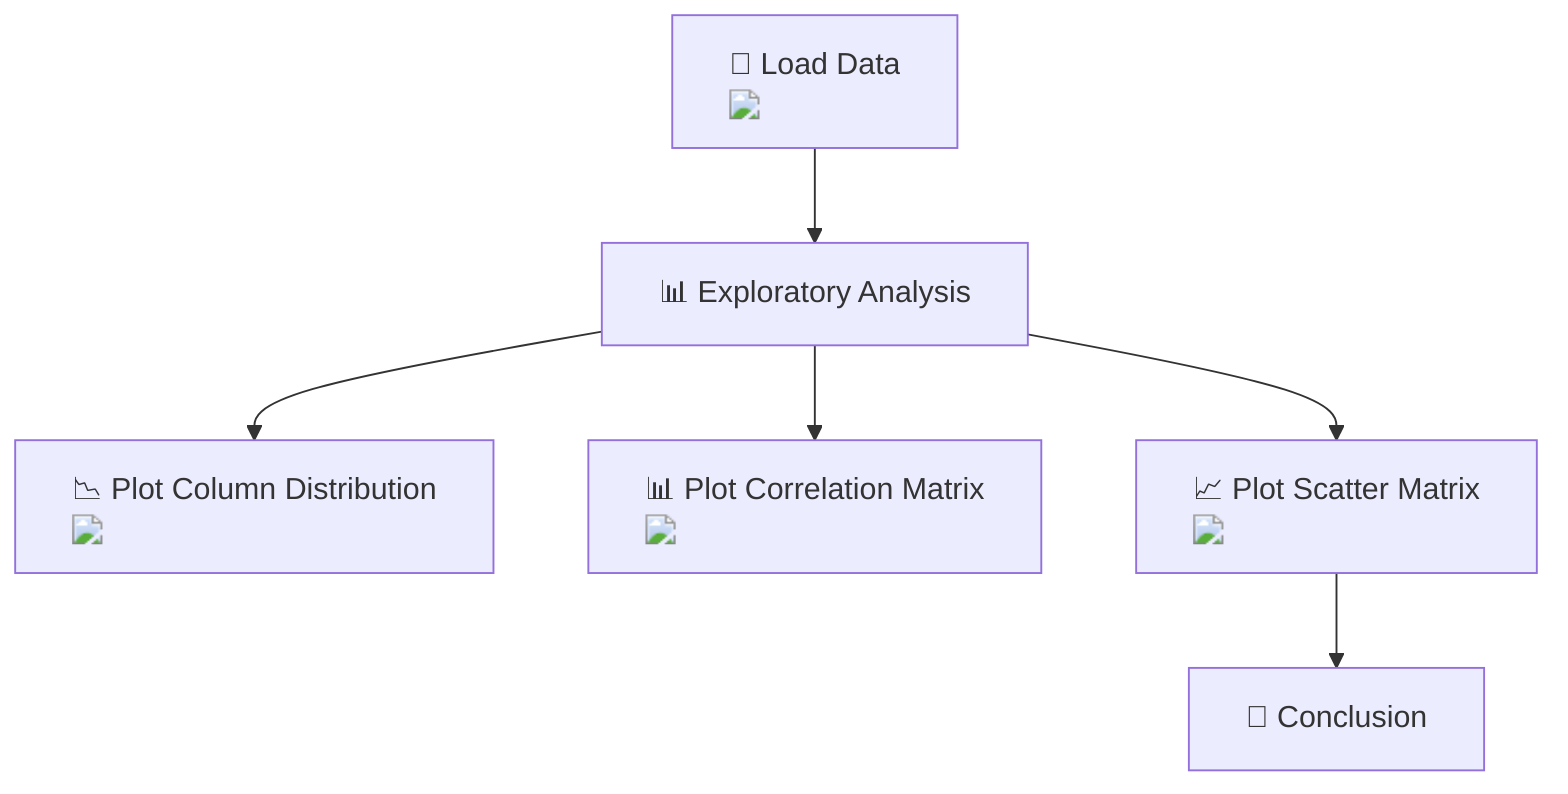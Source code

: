 flowchart TD
    A["📁 Load Data <img src='file.svg' />"] --> B["📊 Exploratory Analysis"]
    B --> C["📉 Plot Column Distribution <img src='hist_template.svg' />"]
    B --> D["📊 Plot Correlation Matrix <img src='scatter_plot_template.svg' />"]
    B --> E["📈 Plot Scatter Matrix <img src='scatter_plot_template.svg' />"]
    E --> F["📝 Conclusion"]